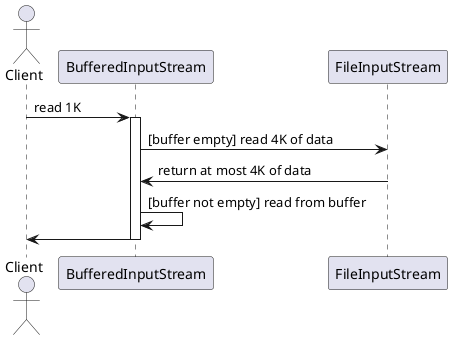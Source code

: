 @startuml

actor Client as C
participant "BufferedInputStream" as B
participant "FileInputStream" as F

C -> B: read 1K
activate B
B -> F: [buffer empty] read 4K of data
F -> B: return at most 4K of data
B -> B: [buffer not empty] read from buffer
B -> C
deactivate B

skinparam Shadowing false

@enduml
